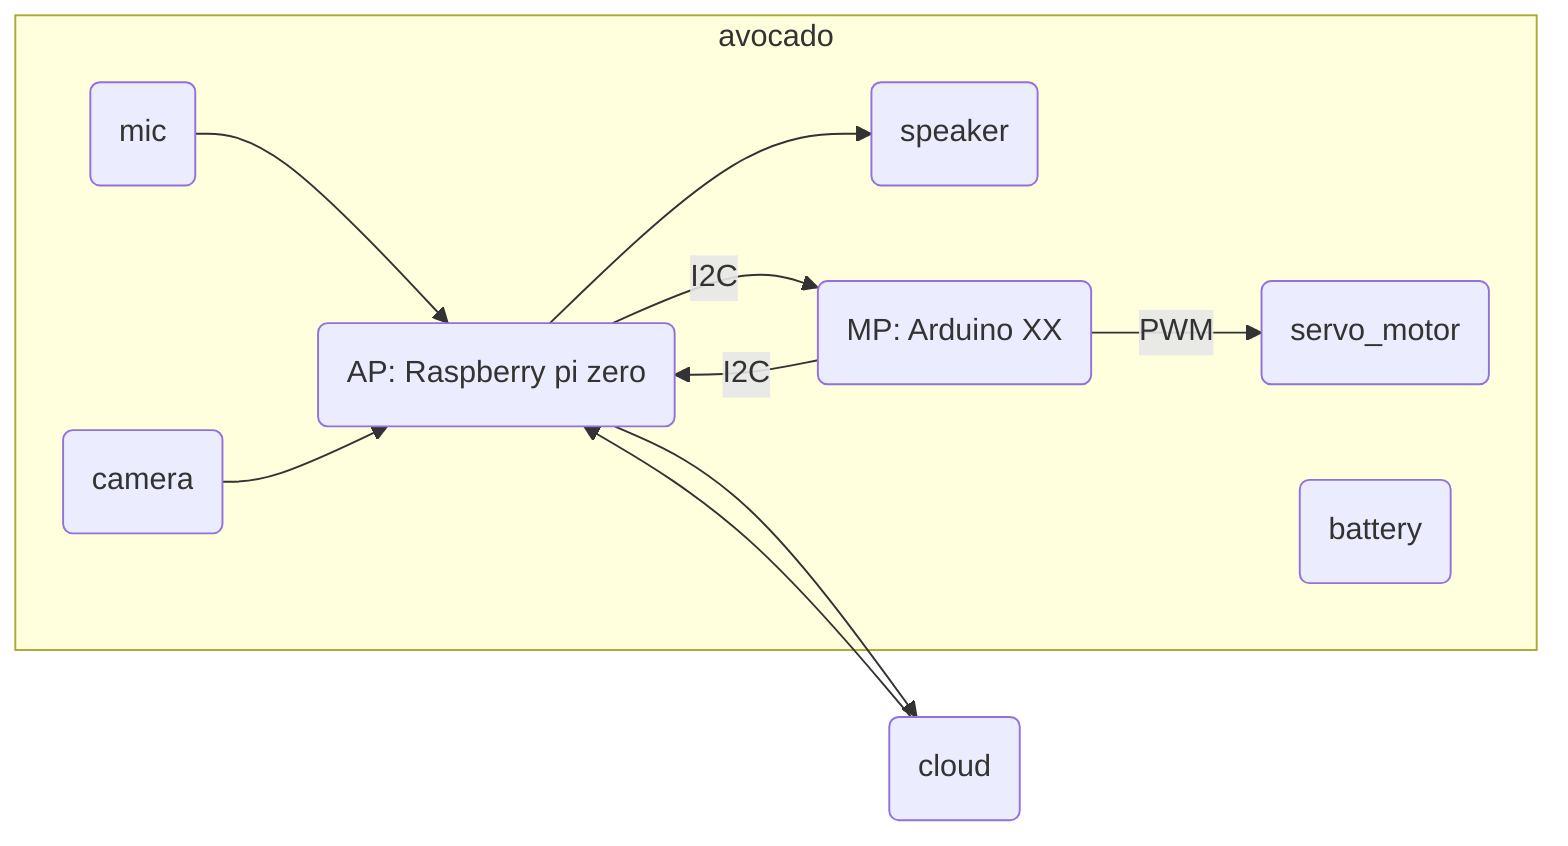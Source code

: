 graph LR
    subgraph avocado
        ap(AP: Raspberry pi zero)
        camera(camera)
        mic(mic)
        speaker(speaker)
        servo_motor(servo_motor)
        mp(MP: Arduino XX)
        battery(battery)
    end
    cloud(cloud)

    mic-->ap
    ap-->speaker
    camera-->ap

    ap-->cloud
    cloud-->ap
    ap--> |I2C| mp
    mp--> |I2C| ap

    mp--> |PWM| servo_motor